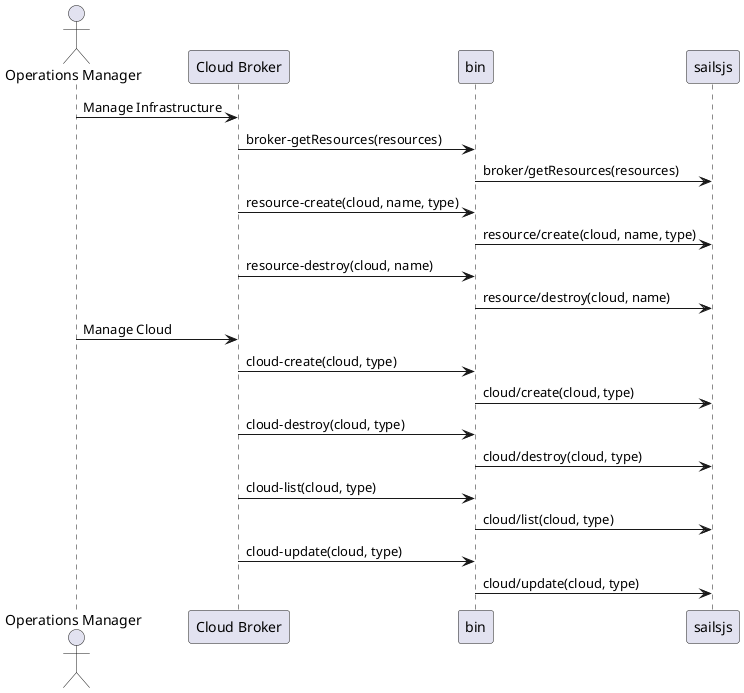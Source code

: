 @startuml
actor "Operations Manager" as Ops
participant "Cloud Broker" as CB
participant bin
participant sailsjs

Ops -> CB: Manage Infrastructure
CB -> bin: broker-getResources(resources)
bin -> sailsjs : broker/getResources(resources)
CB -> bin: resource-create(cloud, name, type)
bin -> sailsjs : resource/create(cloud, name, type)
CB -> bin: resource-destroy(cloud, name)
bin -> sailsjs : resource/destroy(cloud, name)

Ops -> CB: Manage Cloud
CB -> bin: cloud-create(cloud, type)
bin -> sailsjs : cloud/create(cloud, type)
CB -> bin: cloud-destroy(cloud, type)
bin -> sailsjs : cloud/destroy(cloud, type)
CB -> bin: cloud-list(cloud, type)
bin -> sailsjs : cloud/list(cloud, type)
CB -> bin: cloud-update(cloud, type)
bin -> sailsjs : cloud/update(cloud, type)

@enduml

